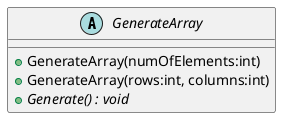 @startuml
abstract class GenerateArray {
    + GenerateArray(numOfElements:int)
    + GenerateArray(rows:int, columns:int)
    + {abstract} Generate() : void
}
@enduml
